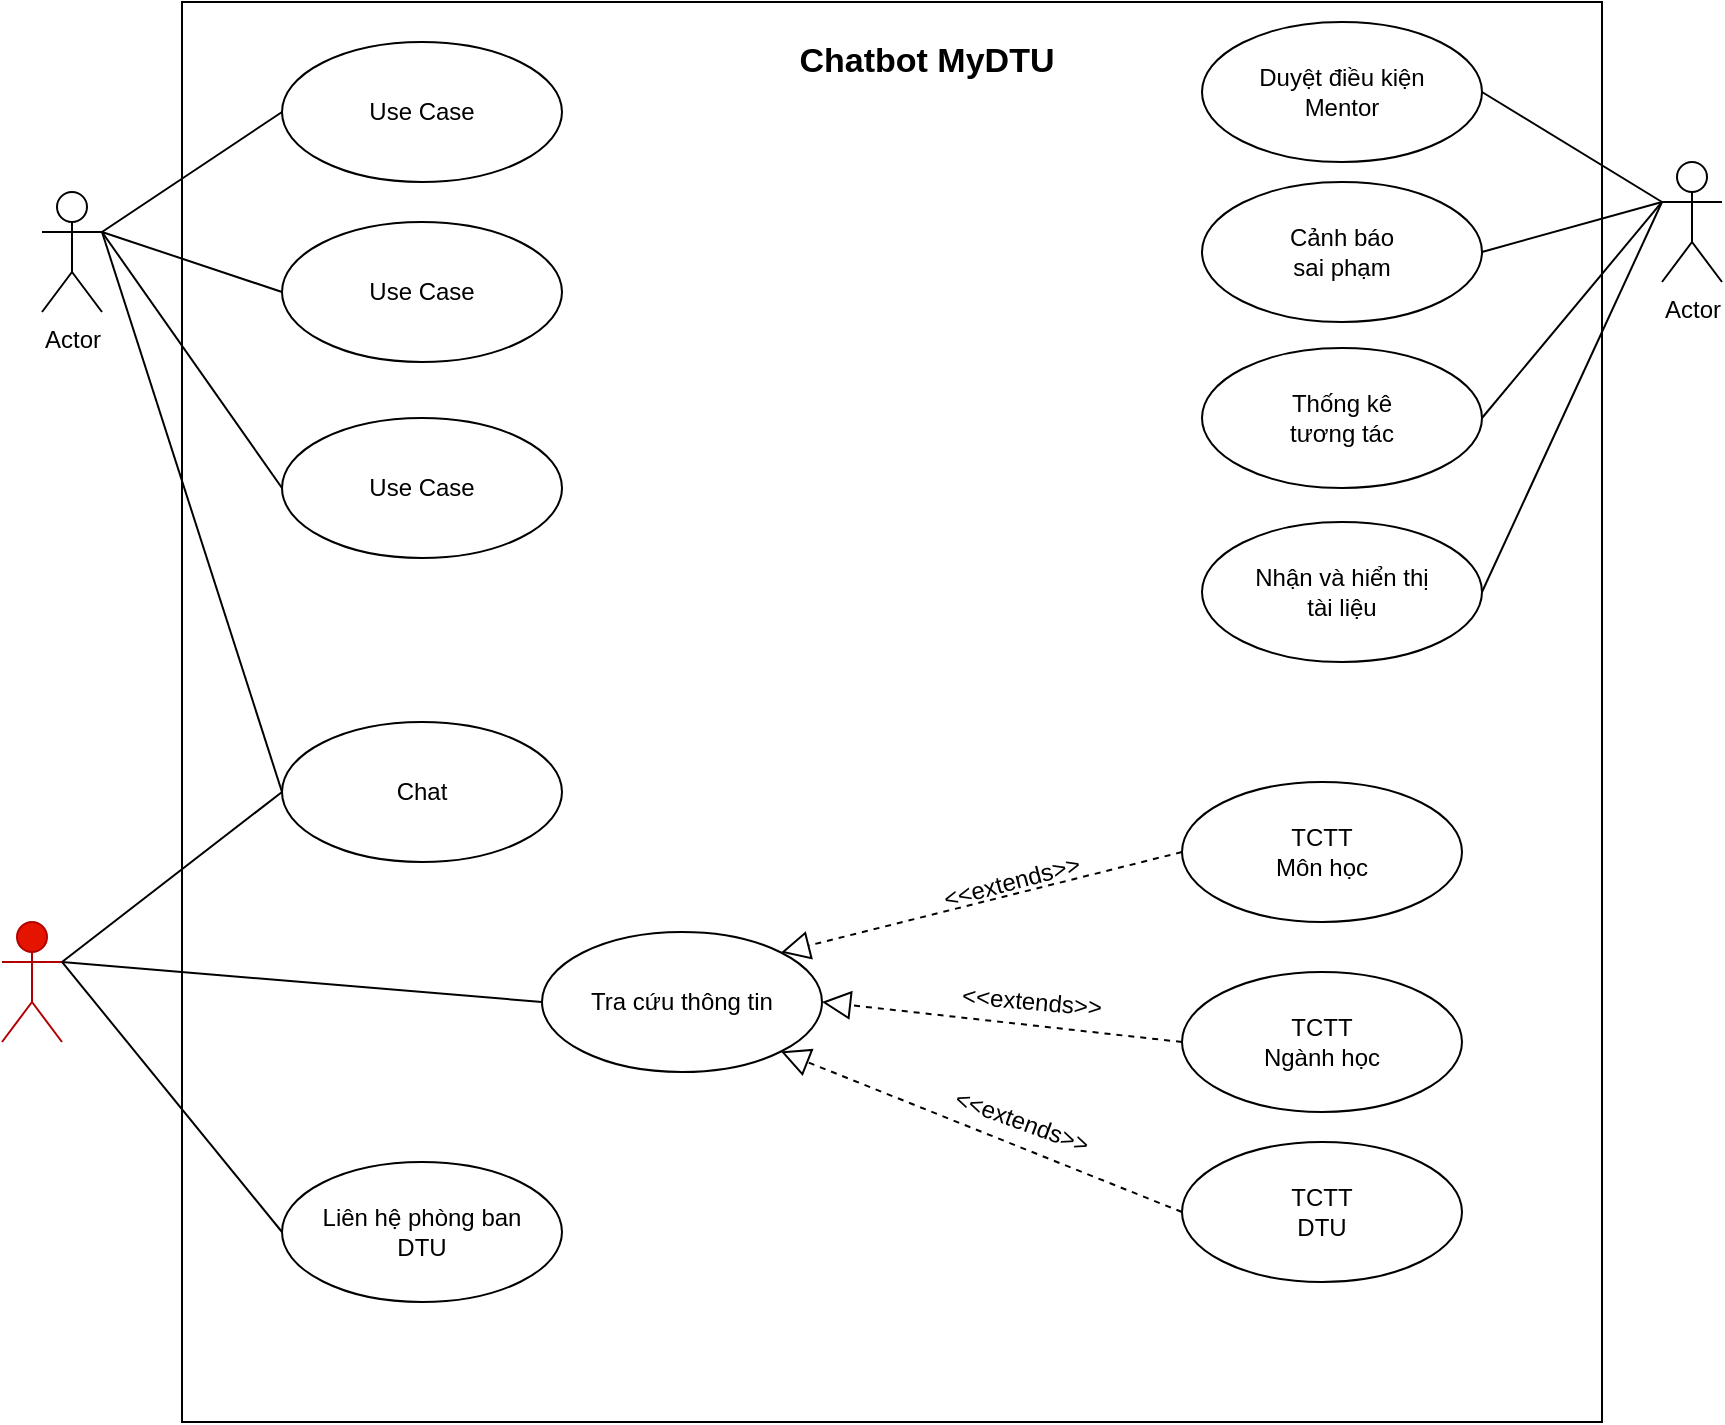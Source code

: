 <mxfile version="13.6.9" type="github">
  <diagram name="Page-1" id="e7e014a7-5840-1c2e-5031-d8a46d1fe8dd">
    <mxGraphModel dx="1038" dy="580" grid="1" gridSize="10" guides="1" tooltips="1" connect="1" arrows="1" fold="1" page="1" pageScale="1" pageWidth="1169" pageHeight="826" background="#ffffff" math="0" shadow="0">
      <root>
        <mxCell id="0" />
        <mxCell id="1" parent="0" />
        <mxCell id="mWeDg9zXExEqxxIcMog9-41" value="Actor" style="shape=umlActor;verticalLabelPosition=bottom;verticalAlign=top;html=1;" vertex="1" parent="1">
          <mxGeometry x="220" y="265" width="30" height="60" as="geometry" />
        </mxCell>
        <mxCell id="mWeDg9zXExEqxxIcMog9-43" value="" style="whiteSpace=wrap;html=1;aspect=fixed;" vertex="1" parent="1">
          <mxGeometry x="290" y="170" width="710" height="710" as="geometry" />
        </mxCell>
        <mxCell id="mWeDg9zXExEqxxIcMog9-56" value="dđsdsdsdsd" style="shape=umlActor;verticalLabelPosition=bottom;verticalAlign=top;html=1;fillColor=#e51400;strokeColor=#B20000;fontColor=#ffffff;fillOpacity=100;overflow=hidden;shadow=0;align=center;fontStyle=1" vertex="1" parent="1">
          <mxGeometry x="200" y="630" width="30" height="60" as="geometry" />
        </mxCell>
        <mxCell id="mWeDg9zXExEqxxIcMog9-57" value="Actor" style="shape=umlActor;verticalLabelPosition=bottom;verticalAlign=top;html=1;" vertex="1" parent="1">
          <mxGeometry x="1030" y="250" width="30" height="60" as="geometry" />
        </mxCell>
        <mxCell id="mWeDg9zXExEqxxIcMog9-58" value="Use Case" style="ellipse;whiteSpace=wrap;html=1;" vertex="1" parent="1">
          <mxGeometry x="340" y="190" width="140" height="70" as="geometry" />
        </mxCell>
        <mxCell id="mWeDg9zXExEqxxIcMog9-59" value="TCTT&lt;br&gt;DTU" style="ellipse;whiteSpace=wrap;html=1;" vertex="1" parent="1">
          <mxGeometry x="790" y="740" width="140" height="70" as="geometry" />
        </mxCell>
        <mxCell id="mWeDg9zXExEqxxIcMog9-60" value="TCTT&lt;br&gt;Ngành học" style="ellipse;whiteSpace=wrap;html=1;" vertex="1" parent="1">
          <mxGeometry x="790" y="655" width="140" height="70" as="geometry" />
        </mxCell>
        <mxCell id="mWeDg9zXExEqxxIcMog9-61" value="TCTT&lt;br&gt;Môn học" style="ellipse;whiteSpace=wrap;html=1;" vertex="1" parent="1">
          <mxGeometry x="790" y="560" width="140" height="70" as="geometry" />
        </mxCell>
        <mxCell id="mWeDg9zXExEqxxIcMog9-62" value="Chat" style="ellipse;whiteSpace=wrap;html=1;" vertex="1" parent="1">
          <mxGeometry x="340" y="530" width="140" height="70" as="geometry" />
        </mxCell>
        <mxCell id="mWeDg9zXExEqxxIcMog9-63" value="Tra cứu thông tin" style="ellipse;whiteSpace=wrap;html=1;" vertex="1" parent="1">
          <mxGeometry x="470" y="635" width="140" height="70" as="geometry" />
        </mxCell>
        <mxCell id="mWeDg9zXExEqxxIcMog9-64" value="Liên hệ phòng ban&lt;br&gt;DTU" style="ellipse;whiteSpace=wrap;html=1;" vertex="1" parent="1">
          <mxGeometry x="340" y="750" width="140" height="70" as="geometry" />
        </mxCell>
        <mxCell id="mWeDg9zXExEqxxIcMog9-65" value="Use Case" style="ellipse;whiteSpace=wrap;html=1;" vertex="1" parent="1">
          <mxGeometry x="340" y="280" width="140" height="70" as="geometry" />
        </mxCell>
        <mxCell id="mWeDg9zXExEqxxIcMog9-66" value="Nhận và hiển thị&lt;br&gt;tài liệu" style="ellipse;whiteSpace=wrap;html=1;" vertex="1" parent="1">
          <mxGeometry x="800" y="430" width="140" height="70" as="geometry" />
        </mxCell>
        <mxCell id="mWeDg9zXExEqxxIcMog9-67" value="Thống kê&lt;br&gt;tương tác" style="ellipse;whiteSpace=wrap;html=1;" vertex="1" parent="1">
          <mxGeometry x="800" y="343" width="140" height="70" as="geometry" />
        </mxCell>
        <mxCell id="mWeDg9zXExEqxxIcMog9-68" value="Cảnh báo&lt;br&gt;sai phạm" style="ellipse;whiteSpace=wrap;html=1;" vertex="1" parent="1">
          <mxGeometry x="800" y="260" width="140" height="70" as="geometry" />
        </mxCell>
        <mxCell id="mWeDg9zXExEqxxIcMog9-69" value="Duyệt điều kiện&lt;br&gt;Mentor" style="ellipse;whiteSpace=wrap;html=1;" vertex="1" parent="1">
          <mxGeometry x="800" y="180" width="140" height="70" as="geometry" />
        </mxCell>
        <mxCell id="mWeDg9zXExEqxxIcMog9-72" value="" style="endArrow=none;html=1;entryX=0;entryY=0.5;entryDx=0;entryDy=0;" edge="1" parent="1" target="mWeDg9zXExEqxxIcMog9-63">
          <mxGeometry width="50" height="50" relative="1" as="geometry">
            <mxPoint x="230" y="650" as="sourcePoint" />
            <mxPoint x="550" y="570" as="targetPoint" />
          </mxGeometry>
        </mxCell>
        <mxCell id="mWeDg9zXExEqxxIcMog9-79" value="Use Case" style="ellipse;whiteSpace=wrap;html=1;" vertex="1" parent="1">
          <mxGeometry x="340" y="378" width="140" height="70" as="geometry" />
        </mxCell>
        <mxCell id="mWeDg9zXExEqxxIcMog9-84" value="" style="endArrow=block;dashed=1;endFill=0;endSize=12;html=1;exitX=0;exitY=0.5;exitDx=0;exitDy=0;entryX=1;entryY=1;entryDx=0;entryDy=0;" edge="1" parent="1" source="mWeDg9zXExEqxxIcMog9-59" target="mWeDg9zXExEqxxIcMog9-63">
          <mxGeometry width="160" relative="1" as="geometry">
            <mxPoint x="781.26" y="622.21" as="sourcePoint" />
            <mxPoint x="660" y="660" as="targetPoint" />
            <Array as="points" />
          </mxGeometry>
        </mxCell>
        <mxCell id="mWeDg9zXExEqxxIcMog9-85" value="" style="endArrow=block;dashed=1;endFill=0;endSize=12;html=1;exitX=0;exitY=0.5;exitDx=0;exitDy=0;entryX=1;entryY=0.5;entryDx=0;entryDy=0;" edge="1" parent="1" source="mWeDg9zXExEqxxIcMog9-60" target="mWeDg9zXExEqxxIcMog9-63">
          <mxGeometry width="160" relative="1" as="geometry">
            <mxPoint x="770" y="785" as="sourcePoint" />
            <mxPoint x="649.497" y="699.749" as="targetPoint" />
            <Array as="points" />
          </mxGeometry>
        </mxCell>
        <mxCell id="mWeDg9zXExEqxxIcMog9-88" value="&amp;lt;&amp;lt;extends&amp;gt;&amp;gt;" style="text;html=1;strokeColor=none;fillColor=none;align=center;verticalAlign=middle;whiteSpace=wrap;rounded=0;shadow=0;rotation=5;" vertex="1" parent="1">
          <mxGeometry x="680" y="660" width="70" height="20" as="geometry" />
        </mxCell>
        <mxCell id="mWeDg9zXExEqxxIcMog9-89" value="&amp;lt;&amp;lt;extends&amp;gt;&amp;gt;" style="text;html=1;strokeColor=none;fillColor=none;align=center;verticalAlign=middle;whiteSpace=wrap;rounded=0;shadow=0;rotation=-15;" vertex="1" parent="1">
          <mxGeometry x="675" y="600" width="60" height="20" as="geometry" />
        </mxCell>
        <mxCell id="mWeDg9zXExEqxxIcMog9-90" value="&amp;lt;&amp;lt;extends&amp;gt;&amp;gt;" style="text;html=1;strokeColor=none;fillColor=none;align=center;verticalAlign=middle;whiteSpace=wrap;rounded=0;shadow=0;rotation=20;" vertex="1" parent="1">
          <mxGeometry x="680" y="720" width="60" height="20" as="geometry" />
        </mxCell>
        <mxCell id="mWeDg9zXExEqxxIcMog9-93" value="" style="endArrow=block;dashed=1;endFill=0;endSize=12;html=1;exitX=0;exitY=0.5;exitDx=0;exitDy=0;entryX=1;entryY=0;entryDx=0;entryDy=0;" edge="1" parent="1" source="mWeDg9zXExEqxxIcMog9-61" target="mWeDg9zXExEqxxIcMog9-63">
          <mxGeometry width="160" relative="1" as="geometry">
            <mxPoint x="740" y="605" as="sourcePoint" />
            <mxPoint x="600" y="585" as="targetPoint" />
            <Array as="points" />
          </mxGeometry>
        </mxCell>
        <mxCell id="mWeDg9zXExEqxxIcMog9-99" value="" style="endArrow=none;html=1;exitX=1;exitY=0.333;exitDx=0;exitDy=0;exitPerimeter=0;entryX=0;entryY=0.5;entryDx=0;entryDy=0;" edge="1" parent="1" source="mWeDg9zXExEqxxIcMog9-56" target="mWeDg9zXExEqxxIcMog9-62">
          <mxGeometry width="50" height="50" relative="1" as="geometry">
            <mxPoint x="500" y="620" as="sourcePoint" />
            <mxPoint x="550" y="570" as="targetPoint" />
          </mxGeometry>
        </mxCell>
        <mxCell id="mWeDg9zXExEqxxIcMog9-100" value="" style="endArrow=none;html=1;exitX=1;exitY=0.333;exitDx=0;exitDy=0;exitPerimeter=0;entryX=0;entryY=0.5;entryDx=0;entryDy=0;" edge="1" parent="1" source="mWeDg9zXExEqxxIcMog9-56" target="mWeDg9zXExEqxxIcMog9-64">
          <mxGeometry width="50" height="50" relative="1" as="geometry">
            <mxPoint x="500" y="620" as="sourcePoint" />
            <mxPoint x="550" y="570" as="targetPoint" />
          </mxGeometry>
        </mxCell>
        <mxCell id="mWeDg9zXExEqxxIcMog9-101" value="" style="endArrow=none;html=1;entryX=1;entryY=0.333;entryDx=0;entryDy=0;entryPerimeter=0;exitX=0;exitY=0.5;exitDx=0;exitDy=0;" edge="1" parent="1" source="mWeDg9zXExEqxxIcMog9-79" target="mWeDg9zXExEqxxIcMog9-41">
          <mxGeometry width="50" height="50" relative="1" as="geometry">
            <mxPoint x="500" y="420" as="sourcePoint" />
            <mxPoint x="550" y="370" as="targetPoint" />
          </mxGeometry>
        </mxCell>
        <mxCell id="mWeDg9zXExEqxxIcMog9-102" value="" style="endArrow=none;html=1;entryX=1;entryY=0.333;entryDx=0;entryDy=0;entryPerimeter=0;exitX=0;exitY=0.5;exitDx=0;exitDy=0;" edge="1" parent="1" source="mWeDg9zXExEqxxIcMog9-65" target="mWeDg9zXExEqxxIcMog9-41">
          <mxGeometry width="50" height="50" relative="1" as="geometry">
            <mxPoint x="500" y="420" as="sourcePoint" />
            <mxPoint x="550" y="370" as="targetPoint" />
          </mxGeometry>
        </mxCell>
        <mxCell id="mWeDg9zXExEqxxIcMog9-103" value="" style="endArrow=none;html=1;exitX=1;exitY=0.333;exitDx=0;exitDy=0;exitPerimeter=0;entryX=0;entryY=0.5;entryDx=0;entryDy=0;" edge="1" parent="1" source="mWeDg9zXExEqxxIcMog9-41" target="mWeDg9zXExEqxxIcMog9-58">
          <mxGeometry width="50" height="50" relative="1" as="geometry">
            <mxPoint x="500" y="420" as="sourcePoint" />
            <mxPoint x="550" y="370" as="targetPoint" />
          </mxGeometry>
        </mxCell>
        <mxCell id="mWeDg9zXExEqxxIcMog9-104" value="" style="endArrow=none;html=1;entryX=0;entryY=0.333;entryDx=0;entryDy=0;entryPerimeter=0;exitX=1;exitY=0.5;exitDx=0;exitDy=0;" edge="1" parent="1" source="mWeDg9zXExEqxxIcMog9-66" target="mWeDg9zXExEqxxIcMog9-57">
          <mxGeometry width="50" height="50" relative="1" as="geometry">
            <mxPoint x="500" y="520" as="sourcePoint" />
            <mxPoint x="550" y="470" as="targetPoint" />
          </mxGeometry>
        </mxCell>
        <mxCell id="mWeDg9zXExEqxxIcMog9-105" value="" style="endArrow=none;html=1;exitX=1;exitY=0.5;exitDx=0;exitDy=0;" edge="1" parent="1" source="mWeDg9zXExEqxxIcMog9-69">
          <mxGeometry width="50" height="50" relative="1" as="geometry">
            <mxPoint x="500" y="520" as="sourcePoint" />
            <mxPoint x="1030" y="270" as="targetPoint" />
          </mxGeometry>
        </mxCell>
        <mxCell id="mWeDg9zXExEqxxIcMog9-106" value="" style="endArrow=none;html=1;entryX=0;entryY=0.333;entryDx=0;entryDy=0;entryPerimeter=0;exitX=1;exitY=0.5;exitDx=0;exitDy=0;" edge="1" parent="1" source="mWeDg9zXExEqxxIcMog9-68" target="mWeDg9zXExEqxxIcMog9-57">
          <mxGeometry width="50" height="50" relative="1" as="geometry">
            <mxPoint x="500" y="520" as="sourcePoint" />
            <mxPoint x="550" y="470" as="targetPoint" />
          </mxGeometry>
        </mxCell>
        <mxCell id="mWeDg9zXExEqxxIcMog9-107" value="" style="endArrow=none;html=1;entryX=0;entryY=0.333;entryDx=0;entryDy=0;entryPerimeter=0;exitX=1;exitY=0.5;exitDx=0;exitDy=0;" edge="1" parent="1" source="mWeDg9zXExEqxxIcMog9-67" target="mWeDg9zXExEqxxIcMog9-57">
          <mxGeometry width="50" height="50" relative="1" as="geometry">
            <mxPoint x="500" y="520" as="sourcePoint" />
            <mxPoint x="550" y="470" as="targetPoint" />
          </mxGeometry>
        </mxCell>
        <mxCell id="mWeDg9zXExEqxxIcMog9-108" value="" style="endArrow=none;html=1;exitX=1;exitY=0.333;exitDx=0;exitDy=0;exitPerimeter=0;entryX=0;entryY=0.5;entryDx=0;entryDy=0;" edge="1" parent="1" source="mWeDg9zXExEqxxIcMog9-41" target="mWeDg9zXExEqxxIcMog9-62">
          <mxGeometry width="50" height="50" relative="1" as="geometry">
            <mxPoint x="500" y="520" as="sourcePoint" />
            <mxPoint x="550" y="470" as="targetPoint" />
          </mxGeometry>
        </mxCell>
        <mxCell id="mWeDg9zXExEqxxIcMog9-109" value="Chatbot MyDTU" style="text;html=1;strokeColor=none;fillColor=none;align=center;verticalAlign=middle;whiteSpace=wrap;rounded=0;shadow=0;fontStyle=1;fontSize=17;" vertex="1" parent="1">
          <mxGeometry x="585" y="180" width="155" height="40" as="geometry" />
        </mxCell>
      </root>
    </mxGraphModel>
  </diagram>
</mxfile>
